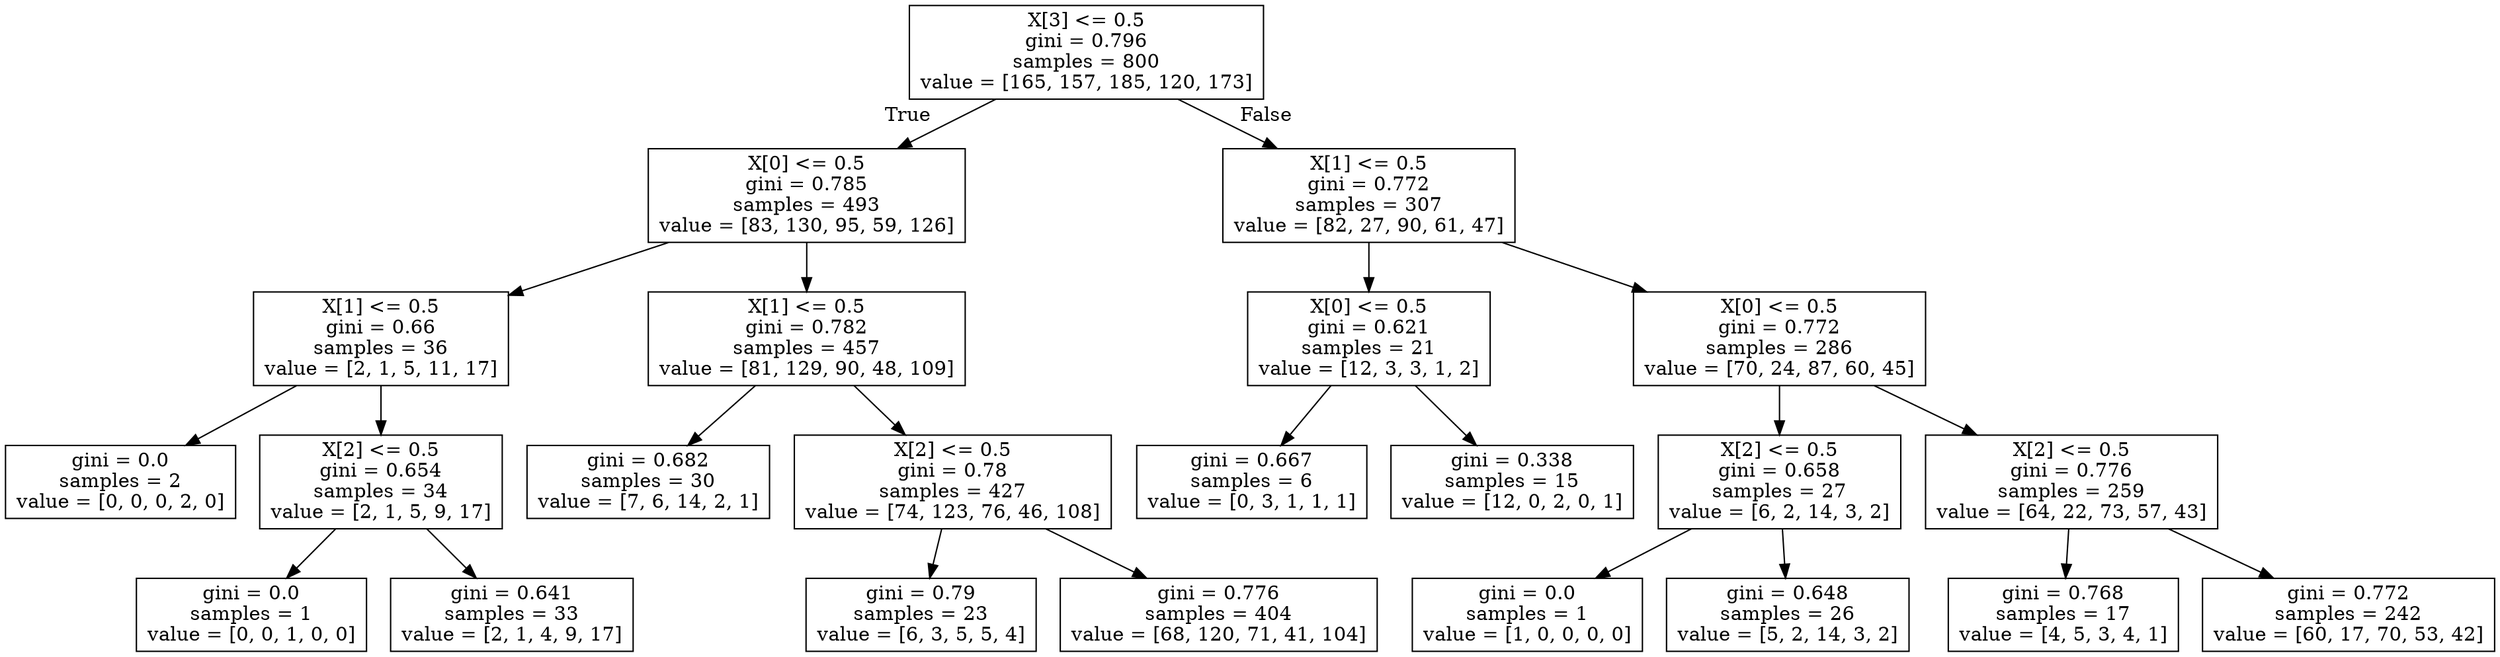 digraph Tree {
node [shape=box] ;
0 [label="X[3] <= 0.5\ngini = 0.796\nsamples = 800\nvalue = [165, 157, 185, 120, 173]"] ;
1 [label="X[0] <= 0.5\ngini = 0.785\nsamples = 493\nvalue = [83, 130, 95, 59, 126]"] ;
0 -> 1 [labeldistance=2.5, labelangle=45, headlabel="True"] ;
2 [label="X[1] <= 0.5\ngini = 0.66\nsamples = 36\nvalue = [2, 1, 5, 11, 17]"] ;
1 -> 2 ;
3 [label="gini = 0.0\nsamples = 2\nvalue = [0, 0, 0, 2, 0]"] ;
2 -> 3 ;
4 [label="X[2] <= 0.5\ngini = 0.654\nsamples = 34\nvalue = [2, 1, 5, 9, 17]"] ;
2 -> 4 ;
5 [label="gini = 0.0\nsamples = 1\nvalue = [0, 0, 1, 0, 0]"] ;
4 -> 5 ;
6 [label="gini = 0.641\nsamples = 33\nvalue = [2, 1, 4, 9, 17]"] ;
4 -> 6 ;
7 [label="X[1] <= 0.5\ngini = 0.782\nsamples = 457\nvalue = [81, 129, 90, 48, 109]"] ;
1 -> 7 ;
8 [label="gini = 0.682\nsamples = 30\nvalue = [7, 6, 14, 2, 1]"] ;
7 -> 8 ;
9 [label="X[2] <= 0.5\ngini = 0.78\nsamples = 427\nvalue = [74, 123, 76, 46, 108]"] ;
7 -> 9 ;
10 [label="gini = 0.79\nsamples = 23\nvalue = [6, 3, 5, 5, 4]"] ;
9 -> 10 ;
11 [label="gini = 0.776\nsamples = 404\nvalue = [68, 120, 71, 41, 104]"] ;
9 -> 11 ;
12 [label="X[1] <= 0.5\ngini = 0.772\nsamples = 307\nvalue = [82, 27, 90, 61, 47]"] ;
0 -> 12 [labeldistance=2.5, labelangle=-45, headlabel="False"] ;
13 [label="X[0] <= 0.5\ngini = 0.621\nsamples = 21\nvalue = [12, 3, 3, 1, 2]"] ;
12 -> 13 ;
14 [label="gini = 0.667\nsamples = 6\nvalue = [0, 3, 1, 1, 1]"] ;
13 -> 14 ;
15 [label="gini = 0.338\nsamples = 15\nvalue = [12, 0, 2, 0, 1]"] ;
13 -> 15 ;
16 [label="X[0] <= 0.5\ngini = 0.772\nsamples = 286\nvalue = [70, 24, 87, 60, 45]"] ;
12 -> 16 ;
17 [label="X[2] <= 0.5\ngini = 0.658\nsamples = 27\nvalue = [6, 2, 14, 3, 2]"] ;
16 -> 17 ;
18 [label="gini = 0.0\nsamples = 1\nvalue = [1, 0, 0, 0, 0]"] ;
17 -> 18 ;
19 [label="gini = 0.648\nsamples = 26\nvalue = [5, 2, 14, 3, 2]"] ;
17 -> 19 ;
20 [label="X[2] <= 0.5\ngini = 0.776\nsamples = 259\nvalue = [64, 22, 73, 57, 43]"] ;
16 -> 20 ;
21 [label="gini = 0.768\nsamples = 17\nvalue = [4, 5, 3, 4, 1]"] ;
20 -> 21 ;
22 [label="gini = 0.772\nsamples = 242\nvalue = [60, 17, 70, 53, 42]"] ;
20 -> 22 ;
}